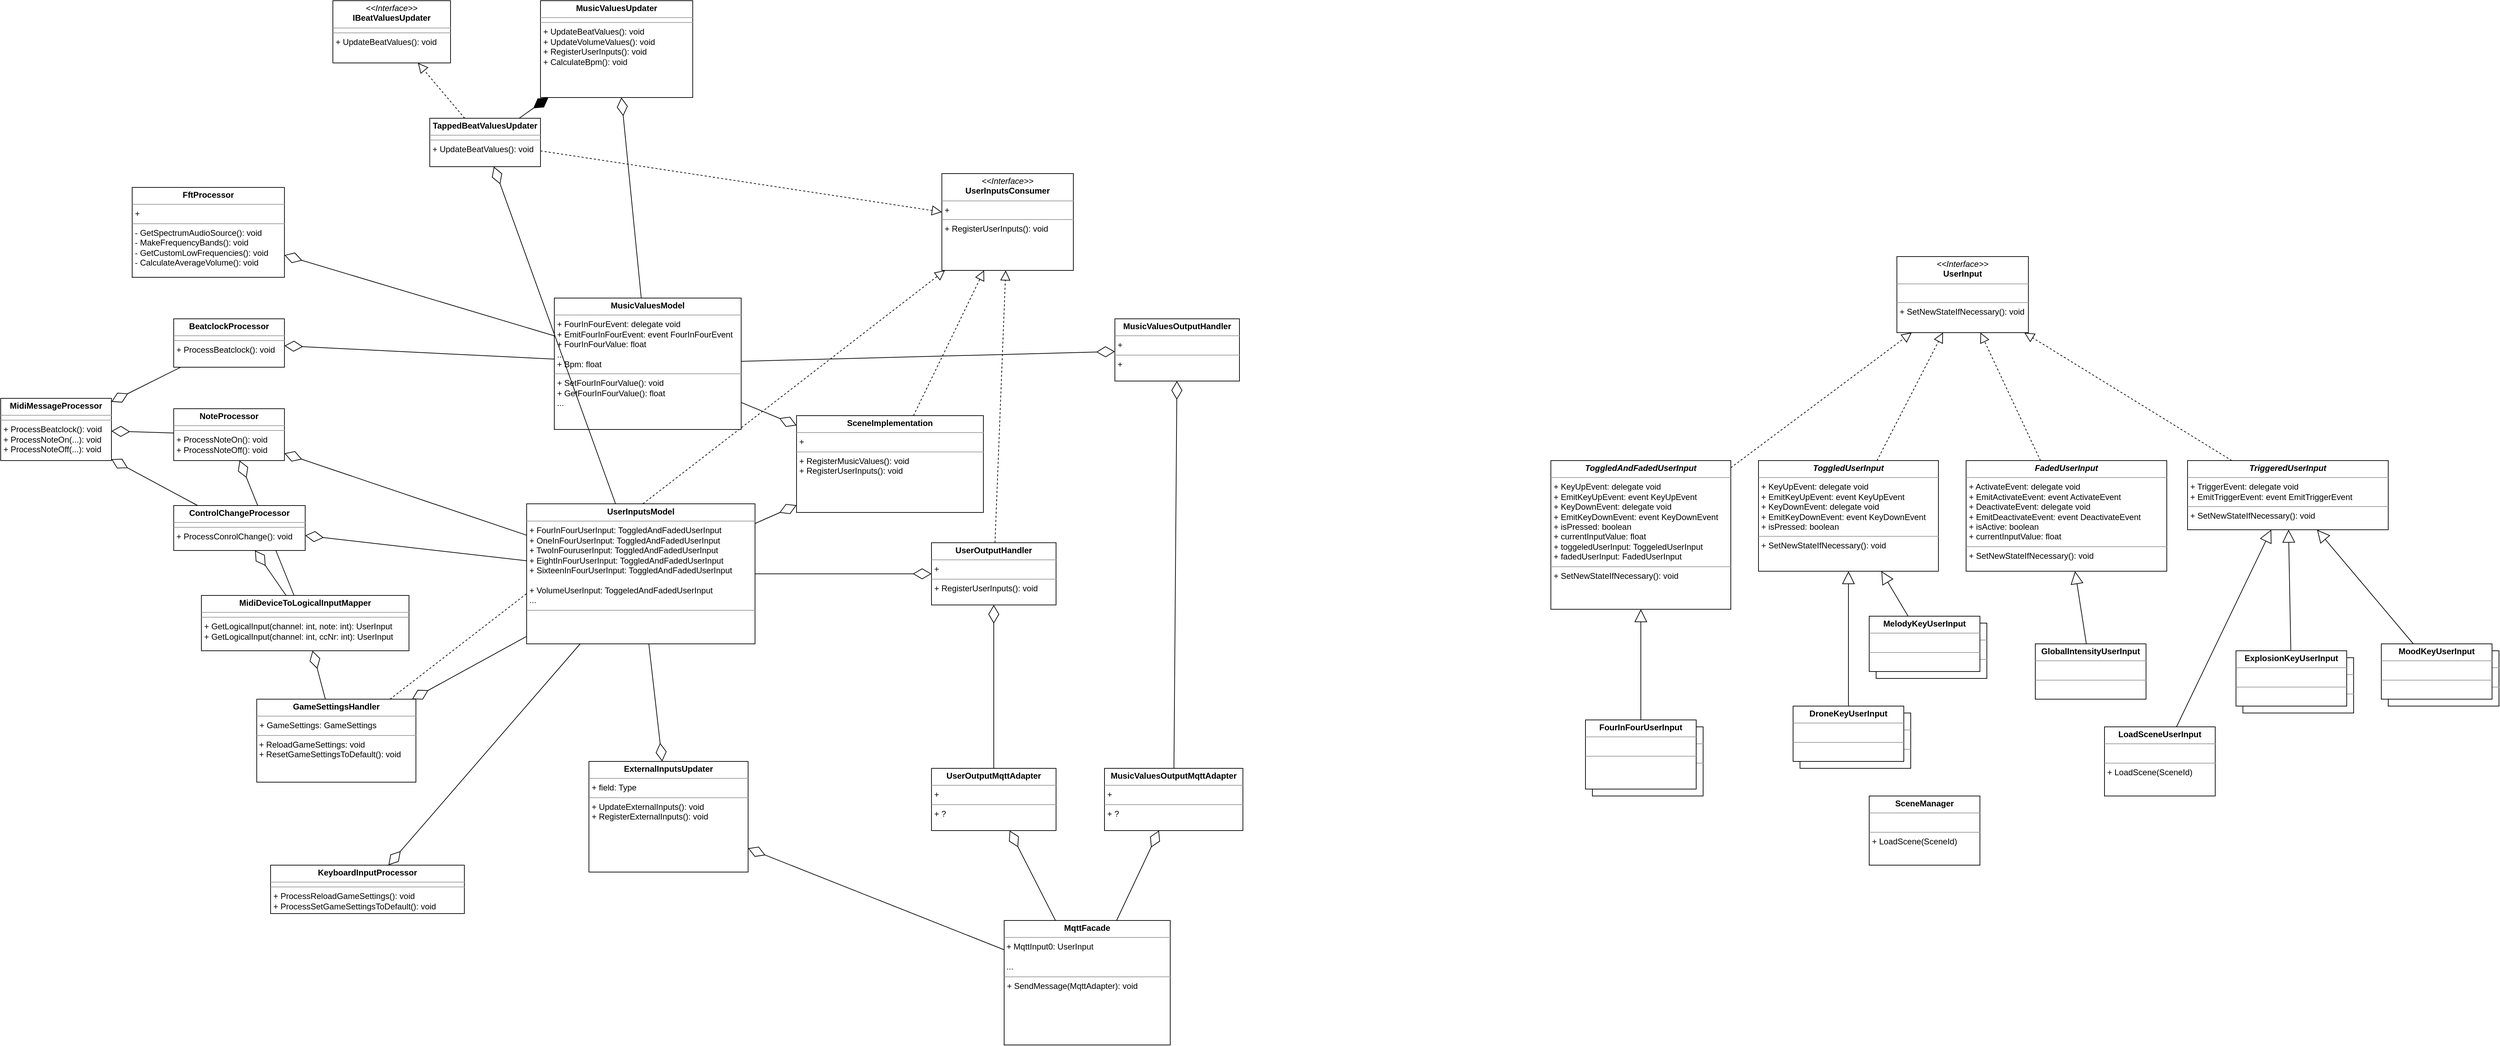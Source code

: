 <mxfile version="18.1.2" type="device"><diagram id="kDup70aPqAmlONpFN8vK" name="Page-1"><mxGraphModel dx="2241" dy="1949" grid="1" gridSize="10" guides="1" tooltips="1" connect="1" arrows="1" fold="1" page="1" pageScale="1" pageWidth="850" pageHeight="1100" math="0" shadow="0"><root><mxCell id="0"/><mxCell id="1" parent="0"/><mxCell id="etGGWQpMY6Lgv1OPA2Lh-5" value="" style="endArrow=block;dashed=1;endFill=0;endSize=12;html=1;" edge="1" parent="1" source="etGGWQpMY6Lgv1OPA2Lh-1" target="Bzb-3gxFvcCEt1NOHRP6-14"><mxGeometry width="160" relative="1" as="geometry"><mxPoint x="978.704" y="570.0" as="sourcePoint"/><mxPoint x="1171.296" y="170" as="targetPoint"/></mxGeometry></mxCell><mxCell id="p4Q432q3_4zAi-ggWNKE-8" value="" style="endArrow=diamondThin;endFill=0;endSize=24;html=1;fontColor=default;" parent="1" source="p4Q432q3_4zAi-ggWNKE-6" target="p4Q432q3_4zAi-ggWNKE-1" edge="1"><mxGeometry width="160" relative="1" as="geometry"><mxPoint x="44.505" y="890" as="sourcePoint"/><mxPoint x="-54.286" y="735" as="targetPoint"/></mxGeometry></mxCell><mxCell id="Bzb-3gxFvcCEt1NOHRP6-16" value="" style="endArrow=block;dashed=1;endFill=0;endSize=12;html=1;" parent="1" source="IexDdL5BKOaNLtybtklX-4" target="Bzb-3gxFvcCEt1NOHRP6-14" edge="1"><mxGeometry width="160" relative="1" as="geometry"><mxPoint x="669.998" y="230" as="sourcePoint"/><mxPoint x="621.302" y="-90" as="targetPoint"/></mxGeometry></mxCell><mxCell id="Bzb-3gxFvcCEt1NOHRP6-21" value="&lt;p style=&quot;margin: 0px ; margin-top: 4px ; text-align: center&quot;&gt;&lt;b&gt;ExplosionKeyUserInput&lt;/b&gt;&lt;br&gt;&lt;/p&gt;&lt;hr size=&quot;1&quot;&gt;&lt;p style=&quot;margin: 0px ; margin-left: 4px&quot;&gt;&lt;br&gt;&lt;/p&gt;&lt;hr size=&quot;1&quot;&gt;&lt;p style=&quot;margin: 0px ; margin-left: 4px&quot;&gt;&lt;br&gt;&lt;/p&gt;" style="verticalAlign=top;align=left;overflow=fill;fontSize=12;fontFamily=Helvetica;html=1;" parent="1" vertex="1"><mxGeometry x="2890" y="910" width="160" height="80" as="geometry"/></mxCell><mxCell id="Bzb-3gxFvcCEt1NOHRP6-20" value="&lt;p style=&quot;margin: 0px ; margin-top: 4px ; text-align: center&quot;&gt;&lt;b&gt;MelodyKeyUserInput&lt;/b&gt;&lt;/p&gt;&lt;hr size=&quot;1&quot;&gt;&lt;p style=&quot;margin: 0px ; margin-left: 4px&quot;&gt;&lt;br&gt;&lt;/p&gt;&lt;hr size=&quot;1&quot;&gt;&lt;p style=&quot;margin: 0px ; margin-left: 4px&quot;&gt;&lt;br&gt;&lt;/p&gt;" style="verticalAlign=top;align=left;overflow=fill;fontSize=12;fontFamily=Helvetica;html=1;" parent="1" vertex="1"><mxGeometry x="2360" y="860" width="160" height="80" as="geometry"/></mxCell><mxCell id="Bzb-3gxFvcCEt1NOHRP6-19" value="&lt;p style=&quot;margin: 0px ; margin-top: 4px ; text-align: center&quot;&gt;&lt;b&gt;DroneKeyUserInput&lt;/b&gt;&lt;br&gt;&lt;/p&gt;&lt;hr size=&quot;1&quot;&gt;&lt;p style=&quot;margin: 0px ; margin-left: 4px&quot;&gt;&lt;br&gt;&lt;/p&gt;&lt;hr size=&quot;1&quot;&gt;&lt;p style=&quot;margin: 0px ; margin-left: 4px&quot;&gt;&lt;br&gt;&lt;/p&gt;" style="verticalAlign=top;align=left;overflow=fill;fontSize=12;fontFamily=Helvetica;html=1;" parent="1" vertex="1"><mxGeometry x="2250" y="990" width="160" height="80" as="geometry"/></mxCell><mxCell id="Bzb-3gxFvcCEt1NOHRP6-18" value="&lt;p style=&quot;margin: 0px ; margin-top: 4px ; text-align: center&quot;&gt;&lt;b&gt;StreamKeyUserInput&lt;/b&gt;&lt;/p&gt;&lt;hr size=&quot;1&quot;&gt;&lt;p style=&quot;margin: 0px ; margin-left: 4px&quot;&gt;&lt;br&gt;&lt;/p&gt;&lt;hr size=&quot;1&quot;&gt;&lt;p style=&quot;margin: 0px ; margin-left: 4px&quot;&gt;&lt;br&gt;&lt;/p&gt;" style="verticalAlign=top;align=left;overflow=fill;fontSize=12;fontFamily=Helvetica;html=1;" parent="1" vertex="1"><mxGeometry x="3100" y="900" width="160" height="80" as="geometry"/></mxCell><mxCell id="Bzb-3gxFvcCEt1NOHRP6-17" value="&lt;p style=&quot;margin: 0px ; margin-top: 4px ; text-align: center&quot;&gt;&lt;b&gt;FourInFourUserInput&lt;/b&gt;&lt;/p&gt;&lt;hr size=&quot;1&quot;&gt;&lt;br&gt;&lt;hr size=&quot;1&quot;&gt;&lt;p style=&quot;margin: 0px ; margin-left: 4px&quot;&gt;&lt;br&gt;&lt;/p&gt;" style="verticalAlign=top;align=left;overflow=fill;fontSize=12;fontFamily=Helvetica;html=1;" parent="1" vertex="1"><mxGeometry x="1950" y="1010" width="160" height="100" as="geometry"/></mxCell><mxCell id="IexDdL5BKOaNLtybtklX-3" value="&lt;p style=&quot;margin: 0px ; margin-top: 4px ; text-align: center&quot;&gt;&lt;i&gt;&amp;lt;&amp;lt;Interface&amp;gt;&amp;gt;&lt;/i&gt;&lt;br&gt;&lt;b&gt;IBeatValuesUpdater&lt;/b&gt;&lt;/p&gt;&lt;hr size=&quot;1&quot;&gt;&lt;hr size=&quot;1&quot;&gt;&lt;p style=&quot;margin: 0px ; margin-left: 4px&quot;&gt;+ UpdateBeatValues(): void&lt;/p&gt;" style="verticalAlign=top;align=left;overflow=fill;fontSize=12;fontFamily=Helvetica;html=1;" parent="1" vertex="1"><mxGeometry x="130" y="-40" width="170" height="90" as="geometry"/></mxCell><mxCell id="IexDdL5BKOaNLtybtklX-4" value="&lt;p style=&quot;margin: 0px ; margin-top: 4px ; text-align: center&quot;&gt;&lt;b&gt;TappedBeatValuesUpdater&lt;/b&gt;&lt;br&gt;&lt;/p&gt;&lt;hr size=&quot;1&quot;&gt;&lt;hr size=&quot;1&quot;&gt;&lt;p style=&quot;margin: 0px ; margin-left: 4px&quot;&gt;+ UpdateBeatValues(): void&lt;br&gt;&lt;/p&gt;" style="verticalAlign=top;align=left;overflow=fill;fontSize=12;fontFamily=Helvetica;html=1;" parent="1" vertex="1"><mxGeometry x="270" y="130" width="160" height="70" as="geometry"/></mxCell><mxCell id="IexDdL5BKOaNLtybtklX-6" value="" style="endArrow=block;dashed=1;endFill=0;endSize=12;html=1;" parent="1" source="IexDdL5BKOaNLtybtklX-4" target="IexDdL5BKOaNLtybtklX-3" edge="1"><mxGeometry width="160" relative="1" as="geometry"><mxPoint x="100" y="420" as="sourcePoint"/><mxPoint x="390" y="320" as="targetPoint"/></mxGeometry></mxCell><mxCell id="IexDdL5BKOaNLtybtklX-9" value="&lt;p style=&quot;margin: 0px ; margin-top: 4px ; text-align: center&quot;&gt;&lt;b&gt;MusicValuesUpdater&lt;/b&gt;&lt;br&gt;&lt;/p&gt;&lt;hr size=&quot;1&quot;&gt;&lt;hr size=&quot;1&quot;&gt;&lt;p style=&quot;margin: 0px ; margin-left: 4px&quot;&gt;+ UpdateBeatValues(): void&lt;/p&gt;&lt;p style=&quot;margin: 0px ; margin-left: 4px&quot;&gt;+ UpdateVolumeValues(): void&lt;/p&gt;&lt;p style=&quot;margin: 0px ; margin-left: 4px&quot;&gt;+ RegisterUserInputs(): void&lt;/p&gt;&lt;p style=&quot;margin: 0px ; margin-left: 4px&quot;&gt;+ CalculateBpm(): void&lt;br&gt;&lt;/p&gt;" style="verticalAlign=top;align=left;overflow=fill;fontSize=12;fontFamily=Helvetica;html=1;strokeColor=default;" parent="1" vertex="1"><mxGeometry x="430" y="-40" width="220" height="140" as="geometry"/></mxCell><mxCell id="IexDdL5BKOaNLtybtklX-15" value="&lt;p style=&quot;margin: 0px ; margin-top: 4px ; text-align: center&quot;&gt;&lt;b&gt;MusicValuesModel&lt;/b&gt;&lt;/p&gt;&lt;hr size=&quot;1&quot;&gt;&lt;p style=&quot;margin: 0px ; margin-left: 4px&quot;&gt;+ FourInFourEvent: delegate void&lt;br&gt;&lt;/p&gt;&lt;p style=&quot;margin: 0px ; margin-left: 4px&quot;&gt;+ EmitFourInFourEvent: event FourInFourEvent&lt;br&gt;&lt;/p&gt;&lt;p style=&quot;margin: 0px ; margin-left: 4px&quot;&gt;+ FourInFourValue: float&lt;/p&gt;&lt;p style=&quot;margin: 0px ; margin-left: 4px&quot;&gt;...&lt;/p&gt;&lt;p style=&quot;margin: 0px ; margin-left: 4px&quot;&gt;+ Bpm: float&lt;br&gt;&lt;/p&gt;&lt;hr size=&quot;1&quot;&gt;&lt;p style=&quot;margin: 0px ; margin-left: 4px&quot;&gt;+ SetFourInFourValue(): void&lt;/p&gt;&lt;p style=&quot;margin: 0px ; margin-left: 4px&quot;&gt;+ GetFourInFourValue(): float&lt;/p&gt;&lt;p style=&quot;margin: 0px ; margin-left: 4px&quot;&gt;...&lt;/p&gt;&lt;p style=&quot;margin: 0px ; margin-left: 4px&quot;&gt;&lt;br&gt;&lt;/p&gt;" style="verticalAlign=top;align=left;overflow=fill;fontSize=12;fontFamily=Helvetica;html=1;" parent="1" vertex="1"><mxGeometry x="450" y="390" width="270" height="190" as="geometry"/></mxCell><mxCell id="_s8e9NvMkZ89bHvfG3n6-1" value="&lt;p style=&quot;margin: 0px ; margin-top: 4px ; text-align: center&quot;&gt;&lt;i&gt;&lt;b&gt;FadedUserInput&lt;/b&gt;&lt;/i&gt;&lt;/p&gt;&lt;hr size=&quot;1&quot;&gt;&lt;p style=&quot;margin: 0px ; margin-left: 4px&quot;&gt;+ ActivateEvent: delegate void&lt;/p&gt;&lt;p style=&quot;margin: 0px ; margin-left: 4px&quot;&gt;+ EmitActivateEvent: event ActivateEvent&lt;/p&gt;&lt;p style=&quot;margin: 0px ; margin-left: 4px&quot;&gt;+ DeactivateEvent: delegate void&lt;br&gt;&lt;/p&gt;&lt;p style=&quot;margin: 0px ; margin-left: 4px&quot;&gt;+ EmitDeactivateEvent: event DeactivateEvent&lt;/p&gt;&lt;p style=&quot;margin: 0px ; margin-left: 4px&quot;&gt;+ isActive: boolean&lt;/p&gt;&lt;p style=&quot;margin: 0px ; margin-left: 4px&quot;&gt;+ currentInputValue: float&lt;br&gt;&lt;/p&gt;&lt;hr size=&quot;1&quot;&gt;&lt;p style=&quot;margin: 0px ; margin-left: 4px&quot;&gt;+ SetNewStateIfNecessary(): void&lt;br&gt;&lt;/p&gt;" style="verticalAlign=top;align=left;overflow=fill;fontSize=12;fontFamily=Helvetica;html=1;" parent="1" vertex="1"><mxGeometry x="2490" y="625" width="290" height="160" as="geometry"/></mxCell><mxCell id="p0SsCodFUb69BNhrjL_O-1" value="&lt;p style=&quot;margin: 0px ; margin-top: 4px ; text-align: center&quot;&gt;&lt;b&gt;MelodyKeyUserInput&lt;/b&gt;&lt;/p&gt;&lt;hr size=&quot;1&quot;&gt;&lt;p style=&quot;margin: 0px ; margin-left: 4px&quot;&gt;&lt;br&gt;&lt;/p&gt;&lt;hr size=&quot;1&quot;&gt;&lt;p style=&quot;margin: 0px ; margin-left: 4px&quot;&gt;&lt;br&gt;&lt;/p&gt;" style="verticalAlign=top;align=left;overflow=fill;fontSize=12;fontFamily=Helvetica;html=1;" parent="1" vertex="1"><mxGeometry x="2350" y="850" width="160" height="80" as="geometry"/></mxCell><mxCell id="p0SsCodFUb69BNhrjL_O-2" value="&lt;p style=&quot;margin: 0px ; margin-top: 4px ; text-align: center&quot;&gt;&lt;i&gt;&lt;b&gt;ToggledUserInput&lt;/b&gt;&lt;/i&gt;&lt;/p&gt;&lt;hr size=&quot;1&quot;&gt;&lt;p style=&quot;margin: 0px ; margin-left: 4px&quot;&gt;+ KeyUpEvent: delegate void&lt;/p&gt;&lt;p style=&quot;margin: 0px ; margin-left: 4px&quot;&gt;+ EmitKeyUpEvent: event KeyUpEvent&lt;/p&gt;&lt;p style=&quot;margin: 0px ; margin-left: 4px&quot;&gt;+ KeyDownEvent: delegate void&lt;br&gt;&lt;/p&gt;&lt;p style=&quot;margin: 0px ; margin-left: 4px&quot;&gt;+ EmitKeyDownEvent: event KeyDownEvent&lt;/p&gt;&lt;p style=&quot;margin: 0px ; margin-left: 4px&quot;&gt;+ isPressed: boolean&lt;br&gt;&lt;/p&gt;&lt;hr size=&quot;1&quot;&gt;&lt;p style=&quot;margin: 0px ; margin-left: 4px&quot;&gt;+ SetNewStateIfNecessary(): void&lt;br&gt;&lt;/p&gt;" style="verticalAlign=top;align=left;overflow=fill;fontSize=12;fontFamily=Helvetica;html=1;" parent="1" vertex="1"><mxGeometry x="2190" y="625" width="260" height="160" as="geometry"/></mxCell><mxCell id="p0SsCodFUb69BNhrjL_O-4" value="Extends" style="endArrow=block;endSize=16;endFill=0;strokeColor=#000000;shadow=0;comic=0;textOpacity=0;fontColor=none;labelBackgroundColor=none;noLabel=1;" parent="1" source="p0SsCodFUb69BNhrjL_O-1" target="p0SsCodFUb69BNhrjL_O-2" edge="1"><mxGeometry x="-0.048" width="160" relative="1" as="geometry"><mxPoint x="1960" y="990" as="sourcePoint"/><mxPoint x="2120" y="990" as="targetPoint"/><mxPoint as="offset"/></mxGeometry></mxCell><mxCell id="p0SsCodFUb69BNhrjL_O-5" value="&lt;p style=&quot;margin: 0px ; margin-top: 4px ; text-align: center&quot;&gt;&lt;b&gt;MoodKeyUserInput&lt;/b&gt;&lt;/p&gt;&lt;hr size=&quot;1&quot;&gt;&lt;p style=&quot;margin: 0px ; margin-left: 4px&quot;&gt;&lt;br&gt;&lt;/p&gt;&lt;hr size=&quot;1&quot;&gt;&lt;p style=&quot;margin: 0px ; margin-left: 4px&quot;&gt;&lt;br&gt;&lt;/p&gt;" style="verticalAlign=top;align=left;overflow=fill;fontSize=12;fontFamily=Helvetica;html=1;" parent="1" vertex="1"><mxGeometry x="3090" y="890" width="160" height="80" as="geometry"/></mxCell><mxCell id="p0SsCodFUb69BNhrjL_O-6" value="Extends" style="endArrow=block;endSize=16;endFill=0;strokeColor=#000000;shadow=0;comic=0;textOpacity=0;fontColor=none;labelBackgroundColor=none;noLabel=1;" parent="1" source="p0SsCodFUb69BNhrjL_O-5" target="gkqPeHBAmK1bLLE0qPdu-8" edge="1"><mxGeometry x="-0.048" width="160" relative="1" as="geometry"><mxPoint x="2180" y="860" as="sourcePoint"/><mxPoint x="2180" y="765" as="targetPoint"/><mxPoint as="offset"/></mxGeometry></mxCell><mxCell id="gkqPeHBAmK1bLLE0qPdu-8" value="&lt;p style=&quot;margin: 0px ; margin-top: 4px ; text-align: center&quot;&gt;&lt;i&gt;&lt;b&gt;TriggeredUserInput&lt;/b&gt;&lt;/i&gt;&lt;/p&gt;&lt;hr size=&quot;1&quot;&gt;&lt;p style=&quot;margin: 0px ; margin-left: 4px&quot;&gt;+ TriggerEvent: delegate void&lt;/p&gt;&lt;p style=&quot;margin: 0px ; margin-left: 4px&quot;&gt;+ EmitTriggerEvent: event EmitTriggerEvent&lt;/p&gt;&lt;hr size=&quot;1&quot;&gt;&lt;p style=&quot;margin: 0px ; margin-left: 4px&quot;&gt;+ SetNewStateIfNecessary(): void&lt;br&gt;&lt;/p&gt;" style="verticalAlign=top;align=left;overflow=fill;fontSize=12;fontFamily=Helvetica;html=1;" parent="1" vertex="1"><mxGeometry x="2810" y="625" width="290" height="100" as="geometry"/></mxCell><mxCell id="gkqPeHBAmK1bLLE0qPdu-9" value="&lt;p style=&quot;margin: 0px ; margin-top: 4px ; text-align: center&quot;&gt;&lt;b&gt;ExplosionKeyUserInput&lt;/b&gt;&lt;br&gt;&lt;/p&gt;&lt;hr size=&quot;1&quot;&gt;&lt;p style=&quot;margin: 0px ; margin-left: 4px&quot;&gt;&lt;br&gt;&lt;/p&gt;&lt;hr size=&quot;1&quot;&gt;&lt;p style=&quot;margin: 0px ; margin-left: 4px&quot;&gt;&lt;br&gt;&lt;/p&gt;" style="verticalAlign=top;align=left;overflow=fill;fontSize=12;fontFamily=Helvetica;html=1;" parent="1" vertex="1"><mxGeometry x="2880" y="900" width="160" height="80" as="geometry"/></mxCell><mxCell id="gkqPeHBAmK1bLLE0qPdu-10" value="Extends" style="endArrow=block;endSize=16;endFill=0;strokeColor=#000000;shadow=0;comic=0;textOpacity=0;fontColor=none;labelBackgroundColor=none;noLabel=1;" parent="1" source="gkqPeHBAmK1bLLE0qPdu-9" target="gkqPeHBAmK1bLLE0qPdu-8" edge="1"><mxGeometry x="-0.048" width="160" relative="1" as="geometry"><mxPoint x="2235" y="900" as="sourcePoint"/><mxPoint x="2960" y="742" as="targetPoint"/><mxPoint as="offset"/></mxGeometry></mxCell><mxCell id="gkqPeHBAmK1bLLE0qPdu-11" value="&lt;p style=&quot;margin: 0px ; margin-top: 4px ; text-align: center&quot;&gt;&lt;b&gt;FourInFourUserInput&lt;/b&gt;&lt;/p&gt;&lt;hr size=&quot;1&quot;&gt;&lt;br&gt;&lt;hr size=&quot;1&quot;&gt;&lt;p style=&quot;margin: 0px ; margin-left: 4px&quot;&gt;&lt;br&gt;&lt;/p&gt;" style="verticalAlign=top;align=left;overflow=fill;fontSize=12;fontFamily=Helvetica;html=1;" parent="1" vertex="1"><mxGeometry x="1940" y="1000" width="160" height="100" as="geometry"/></mxCell><mxCell id="gkqPeHBAmK1bLLE0qPdu-12" value="&lt;p style=&quot;margin: 0px ; margin-top: 4px ; text-align: center&quot;&gt;&lt;b&gt;GlobalIntensityUserInput&lt;/b&gt;&lt;/p&gt;&lt;hr size=&quot;1&quot;&gt;&lt;p style=&quot;margin: 0px ; margin-left: 4px&quot;&gt;&lt;br&gt;&lt;/p&gt;&lt;hr size=&quot;1&quot;&gt;&lt;p style=&quot;margin: 0px ; margin-left: 4px&quot;&gt;&lt;br&gt;&lt;/p&gt;" style="verticalAlign=top;align=left;overflow=fill;fontSize=12;fontFamily=Helvetica;html=1;" parent="1" vertex="1"><mxGeometry x="2590" y="890" width="160" height="80" as="geometry"/></mxCell><mxCell id="gkqPeHBAmK1bLLE0qPdu-13" value="Extends" style="endArrow=block;endSize=16;endFill=0;strokeColor=#000000;shadow=0;comic=0;textOpacity=0;fontColor=none;labelBackgroundColor=none;noLabel=1;" parent="1" source="gkqPeHBAmK1bLLE0qPdu-12" target="_s8e9NvMkZ89bHvfG3n6-1" edge="1"><mxGeometry x="-0.048" width="160" relative="1" as="geometry"><mxPoint x="2590" y="890" as="sourcePoint"/><mxPoint x="2620" y="762" as="targetPoint"/><mxPoint as="offset"/></mxGeometry></mxCell><mxCell id="gkqPeHBAmK1bLLE0qPdu-15" value="&lt;p style=&quot;margin: 0px ; margin-top: 4px ; text-align: center&quot;&gt;&lt;i&gt;&amp;lt;&amp;lt;Interface&amp;gt;&amp;gt;&lt;/i&gt;&lt;br&gt;&lt;b&gt;UserInput&lt;/b&gt;&lt;/p&gt;&lt;hr size=&quot;1&quot;&gt;&lt;p style=&quot;margin: 0px ; margin-left: 4px&quot;&gt;&lt;br&gt;&lt;/p&gt;&lt;hr size=&quot;1&quot;&gt;&lt;p style=&quot;margin: 0px ; margin-left: 4px&quot;&gt;+ SetNewStateIfNecessary(): void&lt;/p&gt;" style="verticalAlign=top;align=left;overflow=fill;fontSize=12;fontFamily=Helvetica;html=1;" parent="1" vertex="1"><mxGeometry x="2390" y="330" width="190" height="110" as="geometry"/></mxCell><mxCell id="gkqPeHBAmK1bLLE0qPdu-17" value="" style="endArrow=block;dashed=1;endFill=0;endSize=12;html=1;" parent="1" source="p0SsCodFUb69BNhrjL_O-2" target="gkqPeHBAmK1bLLE0qPdu-15" edge="1"><mxGeometry width="160" relative="1" as="geometry"><mxPoint x="1210" y="320" as="sourcePoint"/><mxPoint x="1370" y="320" as="targetPoint"/></mxGeometry></mxCell><mxCell id="gkqPeHBAmK1bLLE0qPdu-18" value="" style="endArrow=block;dashed=1;endFill=0;endSize=12;html=1;" parent="1" source="_s8e9NvMkZ89bHvfG3n6-1" target="gkqPeHBAmK1bLLE0qPdu-15" edge="1"><mxGeometry width="160" relative="1" as="geometry"><mxPoint x="1530" y="350" as="sourcePoint"/><mxPoint x="1690" y="350" as="targetPoint"/></mxGeometry></mxCell><mxCell id="gkqPeHBAmK1bLLE0qPdu-19" value="" style="endArrow=block;dashed=1;endFill=0;endSize=12;html=1;" parent="1" source="gkqPeHBAmK1bLLE0qPdu-8" target="gkqPeHBAmK1bLLE0qPdu-15" edge="1"><mxGeometry width="160" relative="1" as="geometry"><mxPoint x="1860" y="350" as="sourcePoint"/><mxPoint x="2020" y="350" as="targetPoint"/></mxGeometry></mxCell><mxCell id="gkqPeHBAmK1bLLE0qPdu-20" value="&lt;p style=&quot;margin: 0px ; margin-top: 4px ; text-align: center&quot;&gt;&lt;i&gt;&lt;b&gt;ToggledAndFadedUserInput&lt;/b&gt;&lt;/i&gt;&lt;/p&gt;&lt;hr size=&quot;1&quot;&gt;&lt;p style=&quot;margin: 0px ; margin-left: 4px&quot;&gt;+ KeyUpEvent: delegate void&lt;/p&gt;&lt;p style=&quot;margin: 0px ; margin-left: 4px&quot;&gt;+ EmitKeyUpEvent: event KeyUpEvent&lt;/p&gt;&lt;p style=&quot;margin: 0px ; margin-left: 4px&quot;&gt;+ KeyDownEvent: delegate void&lt;br&gt;&lt;/p&gt;&lt;p style=&quot;margin: 0px ; margin-left: 4px&quot;&gt;+ EmitKeyDownEvent: event KeyDownEvent&lt;/p&gt;&lt;p style=&quot;margin: 0px ; margin-left: 4px&quot;&gt;+ isPressed: boolean&lt;/p&gt;&lt;p style=&quot;margin: 0px ; margin-left: 4px&quot;&gt;+ currentInputValue: float&lt;/p&gt;&lt;p style=&quot;margin: 0px ; margin-left: 4px&quot;&gt;+ toggeledUserInput: ToggeledUserInput&lt;/p&gt;&lt;p style=&quot;margin: 0px ; margin-left: 4px&quot;&gt;+ fadedUserInput: FadedUserInput&lt;br&gt;&lt;/p&gt;&lt;hr size=&quot;1&quot;&gt;&lt;p style=&quot;margin: 0px ; margin-left: 4px&quot;&gt;+ SetNewStateIfNecessary(): void&lt;br&gt;&lt;/p&gt;" style="verticalAlign=top;align=left;overflow=fill;fontSize=12;fontFamily=Helvetica;html=1;" parent="1" vertex="1"><mxGeometry x="1890" y="625" width="260" height="215" as="geometry"/></mxCell><mxCell id="gkqPeHBAmK1bLLE0qPdu-21" value="Extends" style="endArrow=block;endSize=16;endFill=0;strokeColor=#000000;shadow=0;comic=0;textOpacity=0;fontColor=none;labelBackgroundColor=none;noLabel=1;" parent="1" source="gkqPeHBAmK1bLLE0qPdu-11" target="gkqPeHBAmK1bLLE0qPdu-20" edge="1"><mxGeometry x="-0.048" width="160" relative="1" as="geometry"><mxPoint x="2235" y="900" as="sourcePoint"/><mxPoint x="2291" y="795.96" as="targetPoint"/><mxPoint as="offset"/></mxGeometry></mxCell><mxCell id="gkqPeHBAmK1bLLE0qPdu-22" value="" style="endArrow=block;dashed=1;endFill=0;endSize=12;html=1;" parent="1" source="gkqPeHBAmK1bLLE0qPdu-20" target="gkqPeHBAmK1bLLE0qPdu-15" edge="1"><mxGeometry width="160" relative="1" as="geometry"><mxPoint x="1310" y="385" as="sourcePoint"/><mxPoint x="1517.5" y="300" as="targetPoint"/></mxGeometry></mxCell><mxCell id="YY2gHRtdCYsPqJjgCvtX-1" value="" style="endArrow=diamondThin;endFill=1;endSize=24;html=1;" parent="1" source="IexDdL5BKOaNLtybtklX-4" target="IexDdL5BKOaNLtybtklX-9" edge="1"><mxGeometry width="160" relative="1" as="geometry"><mxPoint x="350" y="460" as="sourcePoint"/><mxPoint x="390" y="230" as="targetPoint"/></mxGeometry></mxCell><mxCell id="YY2gHRtdCYsPqJjgCvtX-2" value="&lt;p style=&quot;margin: 0px ; margin-top: 4px ; text-align: center&quot;&gt;&lt;b&gt;SceneManager&lt;/b&gt;&lt;/p&gt;&lt;hr size=&quot;1&quot;&gt;&lt;br&gt;&lt;hr size=&quot;1&quot;&gt;&lt;p style=&quot;margin: 0px ; margin-left: 4px&quot;&gt;+ LoadScene(SceneId)&lt;br&gt;&lt;/p&gt;" style="verticalAlign=top;align=left;overflow=fill;fontSize=12;fontFamily=Helvetica;html=1;" parent="1" vertex="1"><mxGeometry x="2350" y="1110" width="160" height="100" as="geometry"/></mxCell><mxCell id="YY2gHRtdCYsPqJjgCvtX-3" value="&lt;p style=&quot;margin: 0px ; margin-top: 4px ; text-align: center&quot;&gt;&lt;b&gt;LoadSceneUserInput&lt;/b&gt;&lt;/p&gt;&lt;hr size=&quot;1&quot;&gt;&lt;br&gt;&lt;hr size=&quot;1&quot;&gt;&lt;p style=&quot;margin: 0px ; margin-left: 4px&quot;&gt;+ LoadScene(SceneId)&lt;br&gt;&lt;/p&gt;" style="verticalAlign=top;align=left;overflow=fill;fontSize=12;fontFamily=Helvetica;html=1;" parent="1" vertex="1"><mxGeometry x="2690" y="1010" width="160" height="100" as="geometry"/></mxCell><mxCell id="YY2gHRtdCYsPqJjgCvtX-5" value="Extends" style="endArrow=block;endSize=16;endFill=0;strokeColor=#000000;shadow=0;comic=0;textOpacity=0;fontColor=none;labelBackgroundColor=none;noLabel=1;" parent="1" source="YY2gHRtdCYsPqJjgCvtX-3" target="gkqPeHBAmK1bLLE0qPdu-8" edge="1"><mxGeometry x="-0.048" width="160" relative="1" as="geometry"><mxPoint x="2150" y="1120" as="sourcePoint"/><mxPoint x="2150" y="930" as="targetPoint"/><mxPoint as="offset"/></mxGeometry></mxCell><mxCell id="YY2gHRtdCYsPqJjgCvtX-7" value="&lt;p style=&quot;margin: 0px ; margin-top: 4px ; text-align: center&quot;&gt;&lt;b&gt;MqttFacade&lt;/b&gt;&lt;br&gt;&lt;/p&gt;&lt;hr size=&quot;1&quot;&gt;&lt;div&gt;&amp;nbsp;+ MqttInput0: UserInput&lt;/div&gt;&lt;div&gt;&lt;br&gt;&lt;/div&gt;&lt;div&gt;&amp;nbsp;...&lt;br&gt;&lt;/div&gt;&lt;hr size=&quot;1&quot;&gt;&lt;p style=&quot;margin: 0px ; margin-left: 4px&quot;&gt;+ SendMessage(MqttAdapter): void&lt;br&gt;&lt;/p&gt;" style="verticalAlign=top;align=left;overflow=fill;fontSize=12;fontFamily=Helvetica;html=1;" parent="1" vertex="1"><mxGeometry x="1100" y="1290" width="240" height="180" as="geometry"/></mxCell><mxCell id="Hk9LADAd_C7SH6eBaAao-1" value="&lt;p style=&quot;margin: 0px ; margin-top: 4px ; text-align: center&quot;&gt;&lt;b&gt;DroneKeyUserInput&lt;/b&gt;&lt;br&gt;&lt;/p&gt;&lt;hr size=&quot;1&quot;&gt;&lt;p style=&quot;margin: 0px ; margin-left: 4px&quot;&gt;&lt;br&gt;&lt;/p&gt;&lt;hr size=&quot;1&quot;&gt;&lt;p style=&quot;margin: 0px ; margin-left: 4px&quot;&gt;&lt;br&gt;&lt;/p&gt;" style="verticalAlign=top;align=left;overflow=fill;fontSize=12;fontFamily=Helvetica;html=1;" parent="1" vertex="1"><mxGeometry x="2240" y="980" width="160" height="80" as="geometry"/></mxCell><mxCell id="Hk9LADAd_C7SH6eBaAao-2" value="Extends" style="endArrow=block;endSize=16;endFill=0;strokeColor=#000000;shadow=0;comic=0;textOpacity=0;fontColor=none;labelBackgroundColor=none;noLabel=1;" parent="1" source="Hk9LADAd_C7SH6eBaAao-1" target="p0SsCodFUb69BNhrjL_O-2" edge="1"><mxGeometry x="-0.048" width="160" relative="1" as="geometry"><mxPoint x="2309" y="849.04" as="sourcePoint"/><mxPoint x="2340" y="785" as="targetPoint"/><mxPoint as="offset"/></mxGeometry></mxCell><mxCell id="Bzb-3gxFvcCEt1NOHRP6-1" value="&lt;p style=&quot;margin: 0px ; margin-top: 4px ; text-align: center&quot;&gt;&lt;b&gt;UserInputsModel&lt;/b&gt;&lt;/p&gt;&lt;hr size=&quot;1&quot;&gt;&lt;p style=&quot;margin: 0px ; margin-left: 4px&quot;&gt;+ FourInFourUserInput: ToggledAndFadedUserInput&lt;/p&gt;&lt;p style=&quot;margin: 0px ; margin-left: 4px&quot;&gt;+ OneInFourUserInput: ToggledAndFadedUserInput&lt;br&gt;&lt;/p&gt;&lt;p style=&quot;margin: 0px ; margin-left: 4px&quot;&gt;+ TwoInFouruserInput: ToggledAndFadedUserInput&lt;/p&gt;&lt;p style=&quot;margin: 0px ; margin-left: 4px&quot;&gt;+ EightInFourUserInput: ToggledAndFadedUserInput&lt;/p&gt;&lt;p style=&quot;margin: 0px ; margin-left: 4px&quot;&gt;+ SixteenInFourUserInput: ToggledAndFadedUserInput&lt;/p&gt;&lt;p style=&quot;margin: 0px ; margin-left: 4px&quot;&gt;&lt;br&gt;&lt;/p&gt;&lt;p style=&quot;margin: 0px ; margin-left: 4px&quot;&gt;+ VolumeUserInput: ToggeledAndFadedUserInput&lt;/p&gt;&lt;p style=&quot;margin: 0px ; margin-left: 4px&quot;&gt;...&lt;br&gt;&lt;/p&gt;&lt;hr size=&quot;1&quot;&gt;" style="verticalAlign=top;align=left;overflow=fill;fontSize=12;fontFamily=Helvetica;html=1;" parent="1" vertex="1"><mxGeometry x="410" y="687.5" width="330" height="202.5" as="geometry"/></mxCell><mxCell id="Bzb-3gxFvcCEt1NOHRP6-2" value="" style="endArrow=diamondThin;endFill=0;endSize=24;html=1;" parent="1" source="IexDdL5BKOaNLtybtklX-15" target="IexDdL5BKOaNLtybtklX-9" edge="1"><mxGeometry width="160" relative="1" as="geometry"><mxPoint x="440" y="440" as="sourcePoint"/><mxPoint x="570" y="150" as="targetPoint"/></mxGeometry></mxCell><mxCell id="Bzb-3gxFvcCEt1NOHRP6-6" value="" style="endArrow=diamondThin;endFill=0;endSize=24;html=1;fontColor=default;" parent="1" source="Bzb-3gxFvcCEt1NOHRP6-1" target="Bzb-3gxFvcCEt1NOHRP6-12" edge="1"><mxGeometry width="160" relative="1" as="geometry"><mxPoint x="990" y="710" as="sourcePoint"/><mxPoint x="1070" y="550" as="targetPoint"/></mxGeometry></mxCell><mxCell id="Bzb-3gxFvcCEt1NOHRP6-7" value="" style="endArrow=diamondThin;endFill=0;endSize=24;html=1;fontColor=default;" parent="1" source="IexDdL5BKOaNLtybtklX-15" target="Bzb-3gxFvcCEt1NOHRP6-12" edge="1"><mxGeometry width="160" relative="1" as="geometry"><mxPoint x="720" y="757.5" as="sourcePoint"/><mxPoint x="1070" y="490" as="targetPoint"/></mxGeometry></mxCell><mxCell id="Bzb-3gxFvcCEt1NOHRP6-12" value="&lt;p style=&quot;margin: 0px ; margin-top: 4px ; text-align: center&quot;&gt;&lt;b&gt;SceneImplementation&lt;/b&gt;&lt;/p&gt;&lt;hr size=&quot;1&quot;&gt;&lt;p style=&quot;margin: 0px ; margin-left: 4px&quot;&gt;+ &lt;br&gt;&lt;/p&gt;&lt;hr size=&quot;1&quot;&gt;&lt;p style=&quot;margin: 0px ; margin-left: 4px&quot;&gt;+ RegisterMusicValues(): void&lt;/p&gt;&lt;p style=&quot;margin: 0px ; margin-left: 4px&quot;&gt;+ RegisterUserInputs(): void&lt;br&gt;&lt;/p&gt;" style="verticalAlign=top;align=left;overflow=fill;fontSize=12;fontFamily=Helvetica;html=1;fontColor=default;strokeColor=default;" parent="1" vertex="1"><mxGeometry x="800" y="560" width="270" height="140" as="geometry"/></mxCell><mxCell id="Bzb-3gxFvcCEt1NOHRP6-13" value="" style="endArrow=diamondThin;endFill=0;endSize=24;html=1;fontColor=default;" parent="1" source="Bzb-3gxFvcCEt1NOHRP6-1" target="IexDdL5BKOaNLtybtklX-4" edge="1"><mxGeometry width="160" relative="1" as="geometry"><mxPoint x="570" y="484.656" as="sourcePoint"/><mxPoint x="730" y="440.004" as="targetPoint"/></mxGeometry></mxCell><mxCell id="Bzb-3gxFvcCEt1NOHRP6-14" value="&lt;p style=&quot;margin: 0px ; margin-top: 4px ; text-align: center&quot;&gt;&lt;i&gt;&amp;lt;&amp;lt;Interface&amp;gt;&amp;gt;&lt;/i&gt;&lt;br&gt;&lt;b&gt;UserInputsConsumer&lt;/b&gt;&lt;/p&gt;&lt;hr size=&quot;1&quot;&gt;&lt;p style=&quot;margin: 0px ; margin-left: 4px&quot;&gt;+ &lt;br&gt;&lt;/p&gt;&lt;hr size=&quot;1&quot;&gt;&lt;p style=&quot;margin: 0px ; margin-left: 4px&quot;&gt;+ RegisterUserInputs(): void&lt;br&gt;&lt;/p&gt;" style="verticalAlign=top;align=left;overflow=fill;fontSize=12;fontFamily=Helvetica;html=1;fontColor=default;strokeColor=default;" parent="1" vertex="1"><mxGeometry x="1010" y="210" width="190" height="140" as="geometry"/></mxCell><mxCell id="Bzb-3gxFvcCEt1NOHRP6-15" value="" style="endArrow=block;dashed=1;endFill=0;endSize=12;html=1;" parent="1" source="Bzb-3gxFvcCEt1NOHRP6-12" target="Bzb-3gxFvcCEt1NOHRP6-14" edge="1"><mxGeometry width="160" relative="1" as="geometry"><mxPoint x="1050.0" y="400" as="sourcePoint"/><mxPoint x="1060.862" y="190" as="targetPoint"/></mxGeometry></mxCell><mxCell id="Bzb-3gxFvcCEt1NOHRP6-23" value="" style="endArrow=diamondThin;endFill=0;endSize=24;html=1;fontColor=default;" parent="1" source="Bzb-3gxFvcCEt1NOHRP6-1" target="Bzb-3gxFvcCEt1NOHRP6-26" edge="1"><mxGeometry width="160" relative="1" as="geometry"><mxPoint x="790" y="738.858" as="sourcePoint"/><mxPoint x="1270.0" y="941.361" as="targetPoint"/></mxGeometry></mxCell><mxCell id="Bzb-3gxFvcCEt1NOHRP6-24" value="" style="endArrow=block;dashed=1;endFill=0;endSize=12;html=1;" parent="1" source="Bzb-3gxFvcCEt1NOHRP6-26" target="Bzb-3gxFvcCEt1NOHRP6-14" edge="1"><mxGeometry width="160" relative="1" as="geometry"><mxPoint x="1352.083" y="910" as="sourcePoint"/><mxPoint x="1353.269" y="200" as="targetPoint"/></mxGeometry></mxCell><mxCell id="Bzb-3gxFvcCEt1NOHRP6-26" value="&lt;p style=&quot;margin: 0px ; margin-top: 4px ; text-align: center&quot;&gt;&lt;b&gt;UserOutputHandler&lt;/b&gt;&lt;/p&gt;&lt;hr size=&quot;1&quot;&gt;&lt;p style=&quot;margin: 0px ; margin-left: 4px&quot;&gt;+ &lt;br&gt;&lt;/p&gt;&lt;hr size=&quot;1&quot;&gt;&lt;p style=&quot;margin: 0px ; margin-left: 4px&quot;&gt;+ RegisterUserInputs(): void&lt;br&gt;&lt;/p&gt;" style="verticalAlign=top;align=left;overflow=fill;fontSize=12;fontFamily=Helvetica;html=1;fontColor=default;strokeColor=default;" parent="1" vertex="1"><mxGeometry x="995" y="743.75" width="180" height="90" as="geometry"/></mxCell><mxCell id="Bzb-3gxFvcCEt1NOHRP6-27" value="" style="endArrow=diamondThin;endFill=0;endSize=24;html=1;fontColor=default;startArrow=none;" parent="1" source="Bzb-3gxFvcCEt1NOHRP6-41" target="Bzb-3gxFvcCEt1NOHRP6-26" edge="1"><mxGeometry width="160" relative="1" as="geometry"><mxPoint x="930" y="1140" as="sourcePoint"/><mxPoint x="1090" y="1140" as="targetPoint"/></mxGeometry></mxCell><mxCell id="Bzb-3gxFvcCEt1NOHRP6-33" value="&lt;p style=&quot;margin: 0px ; margin-top: 4px ; text-align: center&quot;&gt;&lt;b&gt;ExternalInputsUpdater&lt;/b&gt;&lt;/p&gt;&lt;hr size=&quot;1&quot;&gt;&lt;p style=&quot;margin: 0px ; margin-left: 4px&quot;&gt;+ field: Type&lt;/p&gt;&lt;hr size=&quot;1&quot;&gt;&lt;p style=&quot;margin: 0px ; margin-left: 4px&quot;&gt;+ UpdateExternalInputs(): void&lt;/p&gt;&lt;p style=&quot;margin: 0px ; margin-left: 4px&quot;&gt;+ RegisterExternalInputs(): void&lt;br&gt;&lt;/p&gt;" style="verticalAlign=top;align=left;overflow=fill;fontSize=12;fontFamily=Helvetica;html=1;fontColor=default;strokeColor=default;" parent="1" vertex="1"><mxGeometry x="500" y="1060" width="230" height="160" as="geometry"/></mxCell><mxCell id="Bzb-3gxFvcCEt1NOHRP6-34" value="" style="endArrow=diamondThin;endFill=0;endSize=24;html=1;fontColor=default;" parent="1" source="YY2gHRtdCYsPqJjgCvtX-7" target="Bzb-3gxFvcCEt1NOHRP6-33" edge="1"><mxGeometry width="160" relative="1" as="geometry"><mxPoint x="946.178" y="1350" as="sourcePoint"/><mxPoint x="870.002" y="1420" as="targetPoint"/></mxGeometry></mxCell><mxCell id="Bzb-3gxFvcCEt1NOHRP6-35" value="" style="endArrow=diamondThin;endFill=0;endSize=24;html=1;fontColor=default;" parent="1" source="Bzb-3gxFvcCEt1NOHRP6-1" target="Bzb-3gxFvcCEt1NOHRP6-33" edge="1"><mxGeometry width="160" relative="1" as="geometry"><mxPoint x="660" y="1013.2" as="sourcePoint"/><mxPoint x="540" y="1000.0" as="targetPoint"/></mxGeometry></mxCell><mxCell id="Bzb-3gxFvcCEt1NOHRP6-36" value="&lt;p style=&quot;margin: 0px ; margin-top: 4px ; text-align: center&quot;&gt;&lt;b&gt;MusicValuesOutputHandler&lt;/b&gt;&lt;/p&gt;&lt;hr size=&quot;1&quot;&gt;&lt;p style=&quot;margin: 0px ; margin-left: 4px&quot;&gt;+ &lt;br&gt;&lt;/p&gt;&lt;hr size=&quot;1&quot;&gt;&lt;p style=&quot;margin: 0px ; margin-left: 4px&quot;&gt;+ &lt;br&gt;&lt;/p&gt;" style="verticalAlign=top;align=left;overflow=fill;fontSize=12;fontFamily=Helvetica;html=1;fontColor=default;strokeColor=default;" parent="1" vertex="1"><mxGeometry x="1260" y="420" width="180" height="90" as="geometry"/></mxCell><mxCell id="Bzb-3gxFvcCEt1NOHRP6-39" value="" style="endArrow=diamondThin;endFill=0;endSize=24;html=1;fontColor=default;" parent="1" source="IexDdL5BKOaNLtybtklX-15" target="Bzb-3gxFvcCEt1NOHRP6-36" edge="1"><mxGeometry width="160" relative="1" as="geometry"><mxPoint x="830.0" y="309.997" as="sourcePoint"/><mxPoint x="1180" y="371.464" as="targetPoint"/></mxGeometry></mxCell><mxCell id="Bzb-3gxFvcCEt1NOHRP6-40" value="" style="endArrow=diamondThin;endFill=0;endSize=24;html=1;fontColor=default;" parent="1" source="Bzb-3gxFvcCEt1NOHRP6-44" target="Bzb-3gxFvcCEt1NOHRP6-36" edge="1"><mxGeometry width="160" relative="1" as="geometry"><mxPoint x="1421.442" y="1235" as="sourcePoint"/><mxPoint x="1339.999" y="850" as="targetPoint"/></mxGeometry></mxCell><mxCell id="Bzb-3gxFvcCEt1NOHRP6-41" value="&lt;p style=&quot;margin: 0px ; margin-top: 4px ; text-align: center&quot;&gt;&lt;b&gt;UserOutputMqttAdapter&lt;/b&gt;&lt;/p&gt;&lt;hr size=&quot;1&quot;&gt;&lt;p style=&quot;margin: 0px ; margin-left: 4px&quot;&gt;+ &lt;br&gt;&lt;/p&gt;&lt;hr size=&quot;1&quot;&gt;&lt;p style=&quot;margin: 0px ; margin-left: 4px&quot;&gt;+ ?&lt;br&gt;&lt;/p&gt;" style="verticalAlign=top;align=left;overflow=fill;fontSize=12;fontFamily=Helvetica;html=1;fontColor=default;strokeColor=default;" parent="1" vertex="1"><mxGeometry x="995" y="1070" width="180" height="90" as="geometry"/></mxCell><mxCell id="Bzb-3gxFvcCEt1NOHRP6-43" value="" style="endArrow=diamondThin;endFill=0;endSize=24;html=1;fontColor=default;startArrow=none;" parent="1" source="YY2gHRtdCYsPqJjgCvtX-7" target="Bzb-3gxFvcCEt1NOHRP6-41" edge="1"><mxGeometry width="160" relative="1" as="geometry"><mxPoint x="1128.235" y="1080" as="sourcePoint"/><mxPoint x="1121.765" y="915" as="targetPoint"/></mxGeometry></mxCell><mxCell id="Bzb-3gxFvcCEt1NOHRP6-44" value="&lt;p style=&quot;margin: 0px ; margin-top: 4px ; text-align: center&quot;&gt;&lt;b&gt;MusicValuesOutputMqttAdapter&lt;/b&gt;&lt;/p&gt;&lt;hr size=&quot;1&quot;&gt;&lt;p style=&quot;margin: 0px ; margin-left: 4px&quot;&gt;+ &lt;br&gt;&lt;/p&gt;&lt;hr size=&quot;1&quot;&gt;&lt;p style=&quot;margin: 0px ; margin-left: 4px&quot;&gt;+ ?&lt;br&gt;&lt;/p&gt;" style="verticalAlign=top;align=left;overflow=fill;fontSize=12;fontFamily=Helvetica;html=1;fontColor=default;strokeColor=default;" parent="1" vertex="1"><mxGeometry x="1245" y="1070" width="200" height="90" as="geometry"/></mxCell><mxCell id="Bzb-3gxFvcCEt1NOHRP6-45" value="" style="endArrow=diamondThin;endFill=0;endSize=24;html=1;fontColor=default;" parent="1" source="YY2gHRtdCYsPqJjgCvtX-7" target="Bzb-3gxFvcCEt1NOHRP6-44" edge="1"><mxGeometry width="160" relative="1" as="geometry"><mxPoint x="1343.375" y="970" as="sourcePoint"/><mxPoint x="1367" y="1010" as="targetPoint"/></mxGeometry></mxCell><mxCell id="3I812u1juoFxMlMymkQs-1" value="&lt;p style=&quot;margin: 0px ; margin-top: 4px ; text-align: center&quot;&gt;&lt;b&gt;MidiMessageProcessor&lt;/b&gt;&lt;br&gt;&lt;/p&gt;&lt;hr size=&quot;1&quot;&gt;&lt;hr size=&quot;1&quot;&gt;&lt;p style=&quot;margin: 0px ; margin-left: 4px&quot;&gt;+ ProcessBeatclock(): void&lt;/p&gt;&lt;p style=&quot;margin: 0px ; margin-left: 4px&quot;&gt;+ ProcessNoteOn(...): void&lt;/p&gt;&lt;p style=&quot;margin: 0px ; margin-left: 4px&quot;&gt;+ ProcessNoteOff(...): void&lt;br&gt;&lt;/p&gt;" style="verticalAlign=top;align=left;overflow=fill;fontSize=12;fontFamily=Helvetica;html=1;" parent="1" vertex="1"><mxGeometry x="-350" y="535" width="160" height="90" as="geometry"/></mxCell><mxCell id="3I812u1juoFxMlMymkQs-2" value="&lt;p style=&quot;margin: 0px ; margin-top: 4px ; text-align: center&quot;&gt;&lt;b&gt;BeatclockProcessor&lt;/b&gt;&lt;br&gt;&lt;/p&gt;&lt;hr size=&quot;1&quot;&gt;&lt;hr size=&quot;1&quot;&gt;&lt;p style=&quot;margin: 0px ; margin-left: 4px&quot;&gt;+ ProcessBeatclock(): void&lt;br&gt;&lt;/p&gt;" style="verticalAlign=top;align=left;overflow=fill;fontSize=12;fontFamily=Helvetica;html=1;" parent="1" vertex="1"><mxGeometry x="-100" y="420" width="160" height="70" as="geometry"/></mxCell><mxCell id="3I812u1juoFxMlMymkQs-3" value="" style="endArrow=diamondThin;endFill=0;endSize=24;html=1;fontColor=default;" parent="1" source="3I812u1juoFxMlMymkQs-2" target="3I812u1juoFxMlMymkQs-1" edge="1"><mxGeometry width="160" relative="1" as="geometry"><mxPoint x="-107.222" y="757.5" as="sourcePoint"/><mxPoint x="-389.998" y="520" as="targetPoint"/></mxGeometry></mxCell><mxCell id="3I812u1juoFxMlMymkQs-4" value="" style="endArrow=diamondThin;endFill=0;endSize=24;html=1;fontColor=default;" parent="1" source="IexDdL5BKOaNLtybtklX-15" target="3I812u1juoFxMlMymkQs-2" edge="1"><mxGeometry width="160" relative="1" as="geometry"><mxPoint x="-210.0" y="425" as="sourcePoint"/><mxPoint x="-280.0" y="425" as="targetPoint"/></mxGeometry></mxCell><mxCell id="p4Q432q3_4zAi-ggWNKE-1" value="&lt;p style=&quot;margin: 0px ; margin-top: 4px ; text-align: center&quot;&gt;&lt;b&gt;NoteProcessor&lt;/b&gt;&lt;br&gt;&lt;/p&gt;&lt;hr size=&quot;1&quot;&gt;&lt;hr size=&quot;1&quot;&gt;&lt;p style=&quot;margin: 0px ; margin-left: 4px&quot;&gt;+ ProcessNoteOn(): void&lt;/p&gt;&lt;p style=&quot;margin: 0px ; margin-left: 4px&quot;&gt;+ ProcessNoteOff(): void&lt;br&gt;&lt;/p&gt;" style="verticalAlign=top;align=left;overflow=fill;fontSize=12;fontFamily=Helvetica;html=1;" parent="1" vertex="1"><mxGeometry x="-100" y="550" width="160" height="75" as="geometry"/></mxCell><mxCell id="p4Q432q3_4zAi-ggWNKE-2" value="" style="endArrow=diamondThin;endFill=0;endSize=24;html=1;fontColor=default;" parent="1" source="p4Q432q3_4zAi-ggWNKE-1" target="3I812u1juoFxMlMymkQs-1" edge="1"><mxGeometry width="160" relative="1" as="geometry"><mxPoint x="-196.818" y="460" as="sourcePoint"/><mxPoint x="-273.182" y="500" as="targetPoint"/></mxGeometry></mxCell><mxCell id="p4Q432q3_4zAi-ggWNKE-3" value="&lt;p style=&quot;margin: 0px ; margin-top: 4px ; text-align: center&quot;&gt;&lt;b&gt;ControlChangeProcessor&lt;/b&gt;&lt;br&gt;&lt;/p&gt;&lt;hr size=&quot;1&quot;&gt;&lt;hr size=&quot;1&quot;&gt;&lt;p style=&quot;margin: 0px ; margin-left: 4px&quot;&gt;+ ProcessConrolChange(): void&lt;/p&gt;&lt;p style=&quot;margin: 0px ; margin-left: 4px&quot;&gt;&lt;br&gt;&lt;/p&gt;" style="verticalAlign=top;align=left;overflow=fill;fontSize=12;fontFamily=Helvetica;html=1;" parent="1" vertex="1"><mxGeometry x="-100" y="690" width="190" height="65" as="geometry"/></mxCell><mxCell id="p4Q432q3_4zAi-ggWNKE-4" value="" style="endArrow=diamondThin;endFill=0;endSize=24;html=1;fontColor=default;" parent="1" source="p4Q432q3_4zAi-ggWNKE-3" target="3I812u1juoFxMlMymkQs-1" edge="1"><mxGeometry width="160" relative="1" as="geometry"><mxPoint x="-170" y="557.1" as="sourcePoint"/><mxPoint x="-260" y="545.4" as="targetPoint"/></mxGeometry></mxCell><mxCell id="p4Q432q3_4zAi-ggWNKE-5" value="" style="endArrow=diamondThin;endFill=0;endSize=24;html=1;fontColor=default;" parent="1" source="Bzb-3gxFvcCEt1NOHRP6-1" target="p4Q432q3_4zAi-ggWNKE-3" edge="1"><mxGeometry width="160" relative="1" as="geometry"><mxPoint x="420.0" y="803.666" as="sourcePoint"/><mxPoint x="-290" y="824.819" as="targetPoint"/></mxGeometry></mxCell><mxCell id="p4Q432q3_4zAi-ggWNKE-6" value="&lt;p style=&quot;margin: 0px ; margin-top: 4px ; text-align: center&quot;&gt;&lt;b&gt;MidiDeviceToLogicalInputMapper&lt;/b&gt;&lt;br&gt;&lt;/p&gt;&lt;hr size=&quot;1&quot;&gt;&lt;hr size=&quot;1&quot;&gt;&lt;p style=&quot;margin: 0px ; margin-left: 4px&quot;&gt;+ GetLogicalInput(channel: int, note: int): UserInput&lt;/p&gt;&lt;p style=&quot;margin: 0px ; margin-left: 4px&quot;&gt;+ GetLogicalInput(channel: int, ccNr: int): UserInput&lt;br&gt;&lt;/p&gt;&lt;p style=&quot;margin: 0px ; margin-left: 4px&quot;&gt;&lt;br&gt;&lt;/p&gt;" style="verticalAlign=top;align=left;overflow=fill;fontSize=12;fontFamily=Helvetica;html=1;" parent="1" vertex="1"><mxGeometry x="-60" y="820" width="300" height="80" as="geometry"/></mxCell><mxCell id="p4Q432q3_4zAi-ggWNKE-7" value="" style="endArrow=diamondThin;endFill=0;endSize=24;html=1;fontColor=default;" parent="1" source="p4Q432q3_4zAi-ggWNKE-6" target="p4Q432q3_4zAi-ggWNKE-3" edge="1"><mxGeometry width="160" relative="1" as="geometry"><mxPoint x="750.0" y="798.75" as="sourcePoint"/><mxPoint x="1005.0" y="798.75" as="targetPoint"/></mxGeometry></mxCell><mxCell id="p4Q432q3_4zAi-ggWNKE-9" value="" style="endArrow=diamondThin;endFill=0;endSize=24;html=1;fontColor=default;" parent="1" source="Bzb-3gxFvcCEt1NOHRP6-1" target="p4Q432q3_4zAi-ggWNKE-1" edge="1"><mxGeometry width="160" relative="1" as="geometry"><mxPoint x="420.0" y="774.688" as="sourcePoint"/><mxPoint x="20.0" y="716.354" as="targetPoint"/></mxGeometry></mxCell><mxCell id="CV3Vs60uXjBeYnzu0RiH-1" value="&lt;p style=&quot;margin: 0px ; margin-top: 4px ; text-align: center&quot;&gt;&lt;b&gt;KeyboardInputProcessor&lt;/b&gt;&lt;/p&gt;&lt;hr size=&quot;1&quot;&gt;&lt;hr size=&quot;1&quot;&gt;&lt;p style=&quot;margin: 0px ; margin-left: 4px&quot;&gt;+ ProcessReloadGameSettings(): void&lt;/p&gt;&lt;p style=&quot;margin: 0px ; margin-left: 4px&quot;&gt;+ ProcessSetGameSettingsToDefault(): void&lt;br&gt;&lt;/p&gt;" style="verticalAlign=top;align=left;overflow=fill;fontSize=12;fontFamily=Helvetica;html=1;" parent="1" vertex="1"><mxGeometry x="40" y="1210" width="280" height="70" as="geometry"/></mxCell><mxCell id="CV3Vs60uXjBeYnzu0RiH-2" value="" style="endArrow=diamondThin;endFill=0;endSize=24;html=1;fontColor=default;" parent="1" source="Bzb-3gxFvcCEt1NOHRP6-1" target="CV3Vs60uXjBeYnzu0RiH-1" edge="1"><mxGeometry width="160" relative="1" as="geometry"><mxPoint x="513.804" y="697.5" as="sourcePoint"/><mxPoint x="304.611" y="400" as="targetPoint"/></mxGeometry></mxCell><mxCell id="etGGWQpMY6Lgv1OPA2Lh-1" value="&lt;p style=&quot;margin: 0px ; margin-top: 4px ; text-align: center&quot;&gt;&lt;b&gt;GameSettingsHandler&lt;/b&gt;&lt;/p&gt;&lt;hr size=&quot;1&quot;&gt;&lt;p style=&quot;margin: 0px ; margin-left: 4px&quot;&gt;+ GameSettings: GameSettings&lt;br&gt;&lt;/p&gt;&lt;hr size=&quot;1&quot;&gt;&lt;div&gt;&amp;nbsp;+ ReloadGameSettings: void&lt;/div&gt;&lt;div&gt;&amp;nbsp;+ ResetGameSettingsToDefault(): void&lt;br&gt;&lt;/div&gt;" style="verticalAlign=top;align=left;overflow=fill;fontSize=12;fontFamily=Helvetica;html=1;fontColor=default;strokeColor=default;" vertex="1" parent="1"><mxGeometry x="20" y="970" width="230" height="120" as="geometry"/></mxCell><mxCell id="etGGWQpMY6Lgv1OPA2Lh-2" value="" style="endArrow=diamondThin;endFill=0;endSize=24;html=1;fontColor=default;" edge="1" parent="1" source="etGGWQpMY6Lgv1OPA2Lh-1" target="p4Q432q3_4zAi-ggWNKE-6"><mxGeometry width="160" relative="1" as="geometry"><mxPoint x="34.338" y="1157.5" as="sourcePoint"/><mxPoint x="-59.999" y="1022.5" as="targetPoint"/></mxGeometry></mxCell><mxCell id="etGGWQpMY6Lgv1OPA2Lh-3" value="" style="endArrow=diamondThin;endFill=0;endSize=24;html=1;fontColor=default;" edge="1" parent="1" source="Bzb-3gxFvcCEt1NOHRP6-1" target="etGGWQpMY6Lgv1OPA2Lh-1"><mxGeometry width="160" relative="1" as="geometry"><mxPoint x="420" y="777.188" as="sourcePoint"/><mxPoint x="20" y="724.915" as="targetPoint"/></mxGeometry></mxCell><mxCell id="etGGWQpMY6Lgv1OPA2Lh-6" value="&lt;p style=&quot;margin: 0px ; margin-top: 4px ; text-align: center&quot;&gt;&lt;b&gt;FftProcessor&lt;/b&gt;&lt;/p&gt;&lt;hr size=&quot;1&quot;&gt;&lt;p style=&quot;margin: 0px ; margin-left: 4px&quot;&gt;+ &lt;br&gt;&lt;/p&gt;&lt;hr size=&quot;1&quot;&gt;&lt;p style=&quot;margin: 0px ; margin-left: 4px&quot;&gt;- GetSpectrumAudioSource(): void&lt;/p&gt;&lt;p style=&quot;margin: 0px ; margin-left: 4px&quot;&gt;- MakeFrequencyBands(): void&lt;/p&gt;&lt;p style=&quot;margin: 0px ; margin-left: 4px&quot;&gt;- GetCustomLowFrequencies(): void&lt;/p&gt;&lt;p style=&quot;margin: 0px ; margin-left: 4px&quot;&gt;- CalculateAverageVolume(): void&lt;/p&gt;" style="verticalAlign=top;align=left;overflow=fill;fontSize=12;fontFamily=Helvetica;html=1;fontColor=default;strokeColor=default;" vertex="1" parent="1"><mxGeometry x="-160" y="230" width="220" height="130" as="geometry"/></mxCell><mxCell id="etGGWQpMY6Lgv1OPA2Lh-7" value="" style="endArrow=diamondThin;endFill=0;endSize=24;html=1;fontColor=default;" edge="1" parent="1" source="IexDdL5BKOaNLtybtklX-15" target="etGGWQpMY6Lgv1OPA2Lh-6"><mxGeometry width="160" relative="1" as="geometry"><mxPoint x="460" y="488.306" as="sourcePoint"/><mxPoint x="70" y="468.967" as="targetPoint"/></mxGeometry></mxCell></root></mxGraphModel></diagram></mxfile>